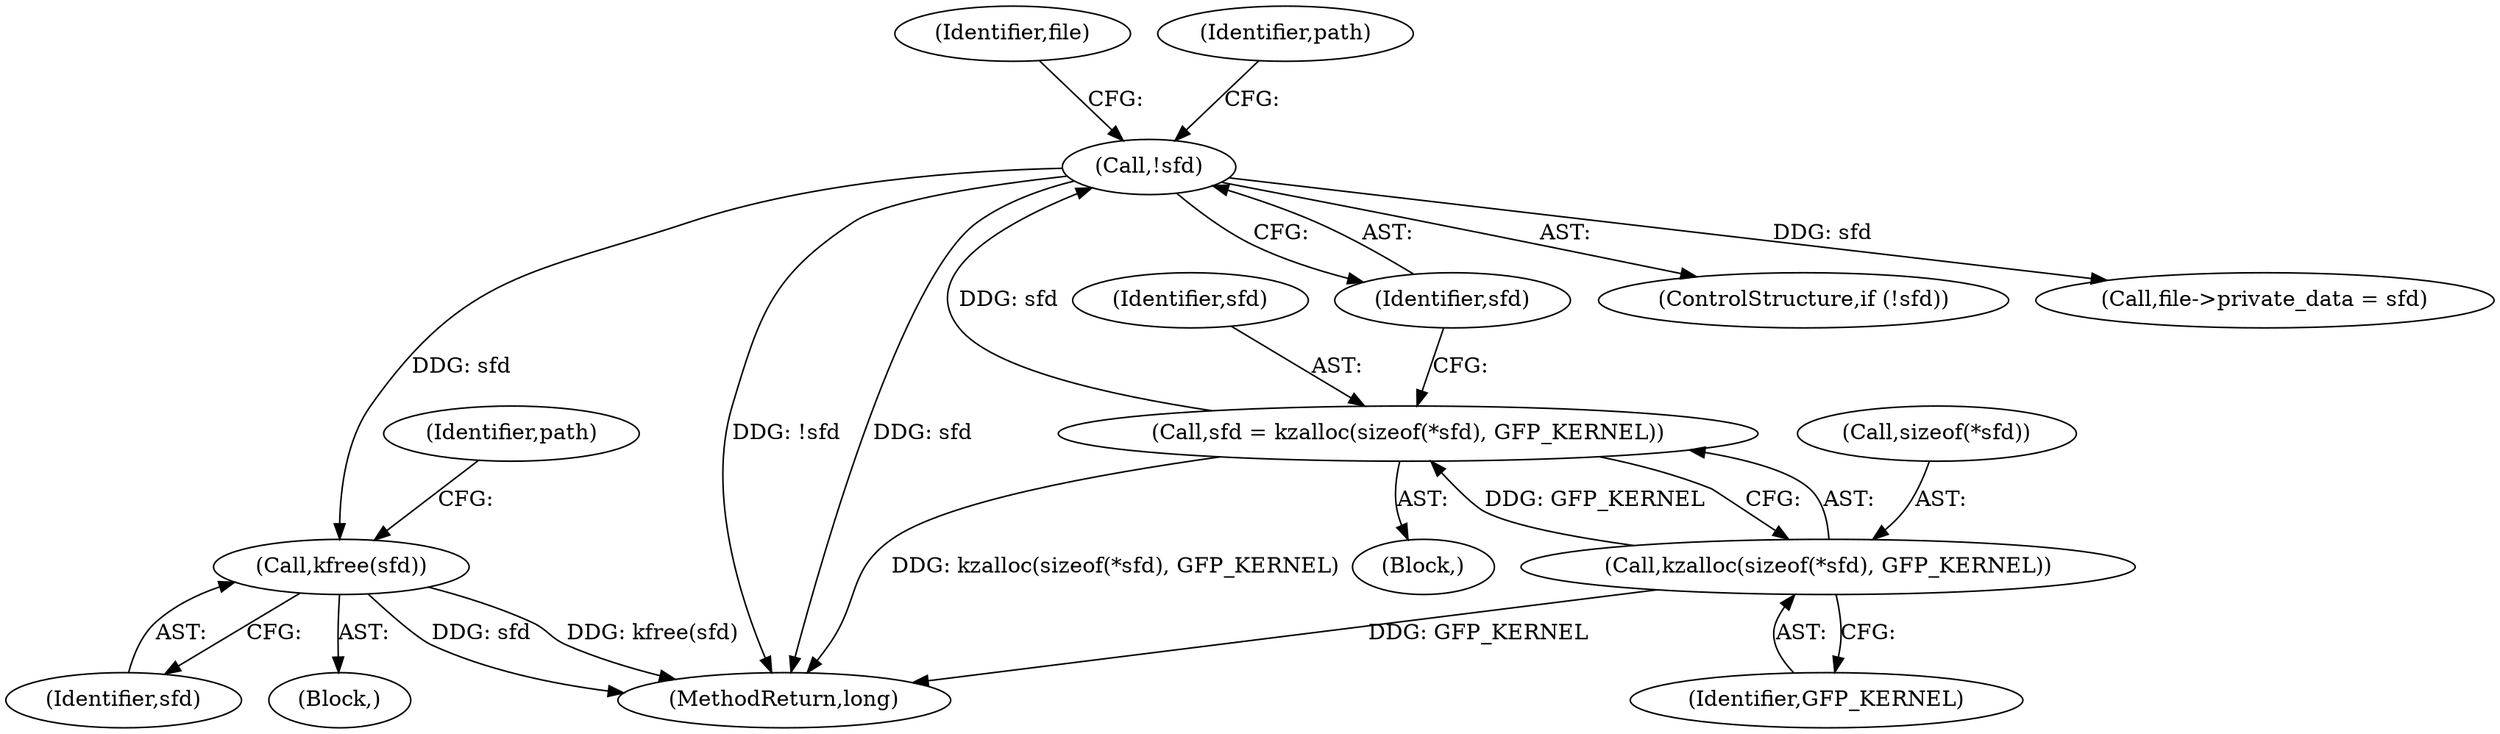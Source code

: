 digraph "0_linux_e1d35d4dc7f089e6c9c080d556feedf9c706f0c7@API" {
"1000359" [label="(Call,kfree(sfd))"];
"1000329" [label="(Call,!sfd)"];
"1000321" [label="(Call,sfd = kzalloc(sizeof(*sfd), GFP_KERNEL))"];
"1000323" [label="(Call,kzalloc(sizeof(*sfd), GFP_KERNEL))"];
"1000358" [label="(Block,)"];
"1000109" [label="(Block,)"];
"1000322" [label="(Identifier,sfd)"];
"1000329" [label="(Call,!sfd)"];
"1000360" [label="(Identifier,sfd)"];
"1000363" [label="(Identifier,path)"];
"1000540" [label="(MethodReturn,long)"];
"1000324" [label="(Call,sizeof(*sfd))"];
"1000359" [label="(Call,kfree(sfd))"];
"1000321" [label="(Call,sfd = kzalloc(sizeof(*sfd), GFP_KERNEL))"];
"1000337" [label="(Identifier,file)"];
"1000323" [label="(Call,kzalloc(sizeof(*sfd), GFP_KERNEL))"];
"1000330" [label="(Identifier,sfd)"];
"1000327" [label="(Identifier,GFP_KERNEL)"];
"1000334" [label="(Identifier,path)"];
"1000328" [label="(ControlStructure,if (!sfd))"];
"1000365" [label="(Call,file->private_data = sfd)"];
"1000359" -> "1000358"  [label="AST: "];
"1000359" -> "1000360"  [label="CFG: "];
"1000360" -> "1000359"  [label="AST: "];
"1000363" -> "1000359"  [label="CFG: "];
"1000359" -> "1000540"  [label="DDG: sfd"];
"1000359" -> "1000540"  [label="DDG: kfree(sfd)"];
"1000329" -> "1000359"  [label="DDG: sfd"];
"1000329" -> "1000328"  [label="AST: "];
"1000329" -> "1000330"  [label="CFG: "];
"1000330" -> "1000329"  [label="AST: "];
"1000334" -> "1000329"  [label="CFG: "];
"1000337" -> "1000329"  [label="CFG: "];
"1000329" -> "1000540"  [label="DDG: !sfd"];
"1000329" -> "1000540"  [label="DDG: sfd"];
"1000321" -> "1000329"  [label="DDG: sfd"];
"1000329" -> "1000365"  [label="DDG: sfd"];
"1000321" -> "1000109"  [label="AST: "];
"1000321" -> "1000323"  [label="CFG: "];
"1000322" -> "1000321"  [label="AST: "];
"1000323" -> "1000321"  [label="AST: "];
"1000330" -> "1000321"  [label="CFG: "];
"1000321" -> "1000540"  [label="DDG: kzalloc(sizeof(*sfd), GFP_KERNEL)"];
"1000323" -> "1000321"  [label="DDG: GFP_KERNEL"];
"1000323" -> "1000327"  [label="CFG: "];
"1000324" -> "1000323"  [label="AST: "];
"1000327" -> "1000323"  [label="AST: "];
"1000323" -> "1000540"  [label="DDG: GFP_KERNEL"];
}
